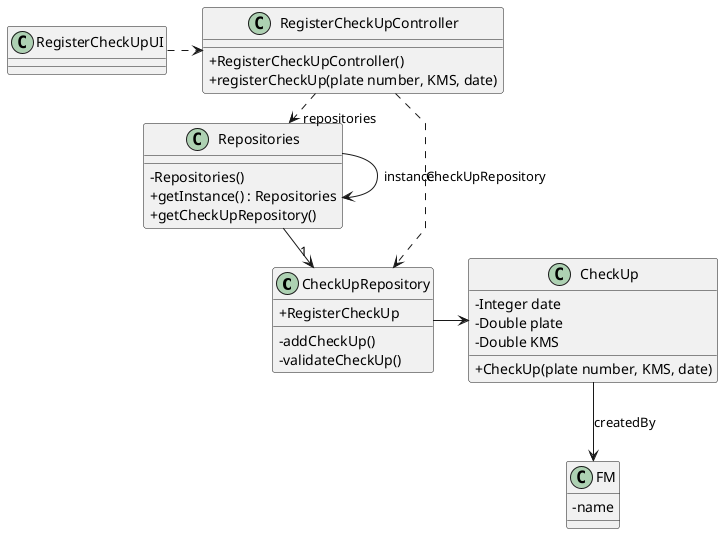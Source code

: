 @startuml
'skinparam monochrome true
skinparam packageStyle rectangle
skinparam shadowing false
skinparam linetype polyline
'skinparam linetype orto

skinparam classAttributeIconSize 0

class CheckUpRepository{
   -addCheckUp()
   -validateCheckUp()

   + RegisterCheckUp
}

class FM {
    - name
}

class CheckUp {
    - Integer date
    - Double plate
    - Double KMS

    + CheckUp(plate number, KMS, date)
}


class Repositories {
    - Repositories()
    + getInstance() : Repositories
    + getCheckUpRepository()
}

class RegisterCheckUpController {
    + RegisterCheckUpController()
    + registerCheckUp(plate number, KMS, date)
}

class RegisterCheckUpUI {
}

Repositories -> Repositories : instance

RegisterCheckUpUI .> RegisterCheckUpController

RegisterCheckUpController .> Repositories : repositories

Repositories -> "1" CheckUpRepository

CheckUpRepository -> CheckUp
RegisterCheckUpController ..> CheckUpRepository : CheckUpRepository

CheckUp --> FM : createdBy


@enduml